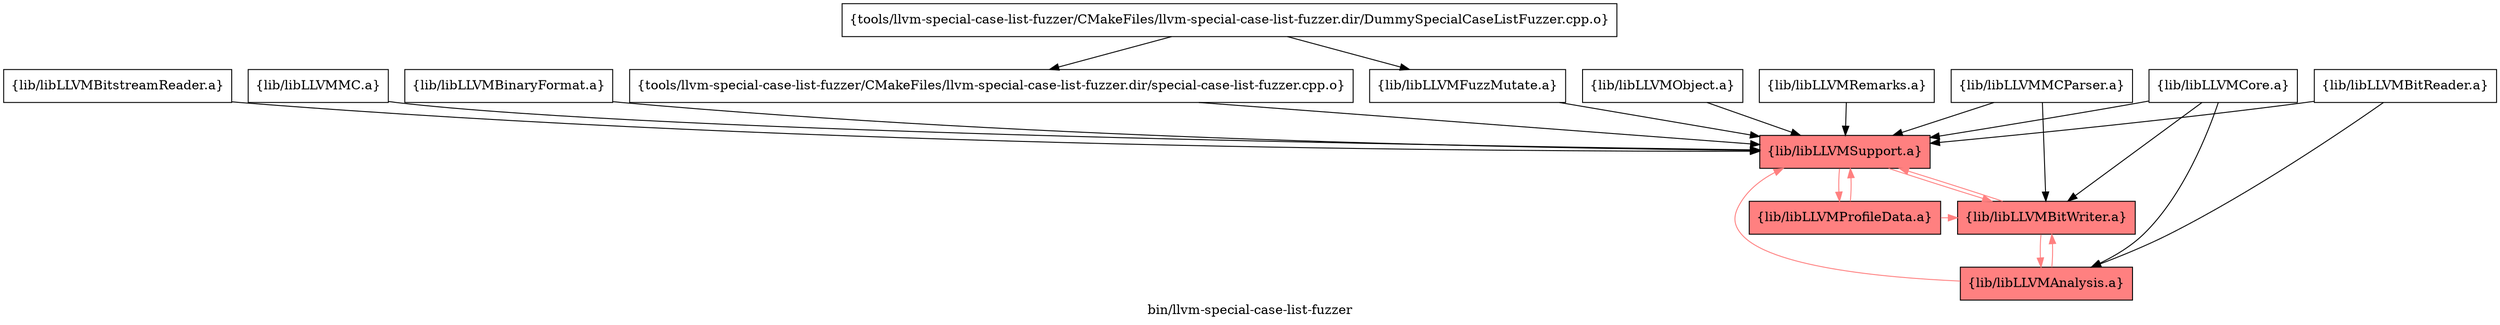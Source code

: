 digraph "bin/llvm-special-case-list-fuzzer" {
	label="bin/llvm-special-case-list-fuzzer";
	{ rank=same; Node0x558504a18c68;  }
	{ rank=same; Node0x558504a1d308; Node0x558504a1e168;  }
	{ rank=same; Node0x558504a1e668;  }
	{ rank=same; Node0x558504a1ef28; Node0x558504a1cc28;  }

	Node0x558504a18c68 [shape=record,shape=box,group=0,label="{tools/llvm-special-case-list-fuzzer/CMakeFiles/llvm-special-case-list-fuzzer.dir/DummySpecialCaseListFuzzer.cpp.o}"];
	Node0x558504a18c68 -> Node0x558504a1d308;
	Node0x558504a18c68 -> Node0x558504a1e168;
	Node0x558504a1d308 [shape=record,shape=box,group=0,label="{tools/llvm-special-case-list-fuzzer/CMakeFiles/llvm-special-case-list-fuzzer.dir/special-case-list-fuzzer.cpp.o}"];
	Node0x558504a1d308 -> Node0x558504a1e668;
	Node0x558504a1e168 [shape=record,shape=box,group=0,label="{lib/libLLVMFuzzMutate.a}"];
	Node0x558504a1e168 -> Node0x558504a1e668;
	Node0x558504a1e668 [shape=record,shape=box,style=filled,fillcolor="1.000000 0.5 1",group=1,label="{lib/libLLVMSupport.a}"];
	Node0x558504a1e668 -> Node0x558504a1ef28[color="1.000000 0.5 1"];
	Node0x558504a1e668 -> Node0x558504a1cc28[color="1.000000 0.5 1"];
	Node0x558504a1ef28 [shape=record,shape=box,style=filled,fillcolor="1.000000 0.5 1",group=1,label="{lib/libLLVMBitWriter.a}"];
	Node0x558504a1ef28 -> Node0x558504a1e668[color="1.000000 0.5 1"];
	Node0x558504a1ef28 -> Node0x558504a1c0e8[color="1.000000 0.5 1"];
	Node0x558504a1c0e8 [shape=record,shape=box,style=filled,fillcolor="1.000000 0.5 1",group=1,label="{lib/libLLVMAnalysis.a}"];
	Node0x558504a1c0e8 -> Node0x558504a1e668[color="1.000000 0.5 1"];
	Node0x558504a1c0e8 -> Node0x558504a1ef28[color="1.000000 0.5 1"];
	Node0x558504a1bbe8 [shape=record,shape=box,group=0,label="{lib/libLLVMObject.a}"];
	Node0x558504a1bbe8 -> Node0x558504a1e668;
	Node0x558504a1c728 [shape=record,shape=box,group=0,label="{lib/libLLVMBitReader.a}"];
	Node0x558504a1c728 -> Node0x558504a1e668;
	Node0x558504a1c728 -> Node0x558504a1c0e8;
	Node0x558504a1c228 [shape=record,shape=box,group=0,label="{lib/libLLVMMCParser.a}"];
	Node0x558504a1c228 -> Node0x558504a1e668;
	Node0x558504a1c228 -> Node0x558504a1ef28;
	Node0x558504a1cc28 [shape=record,shape=box,style=filled,fillcolor="1.000000 0.5 1",group=1,label="{lib/libLLVMProfileData.a}"];
	Node0x558504a1cc28 -> Node0x558504a1e668[color="1.000000 0.5 1"];
	Node0x558504a1cc28 -> Node0x558504a1ef28[color="1.000000 0.5 1"];
	Node0x558504a18cb8 [shape=record,shape=box,group=0,label="{lib/libLLVMCore.a}"];
	Node0x558504a18cb8 -> Node0x558504a1e668;
	Node0x558504a18cb8 -> Node0x558504a1c0e8;
	Node0x558504a18cb8 -> Node0x558504a1ef28;
	Node0x558504a19938 [shape=record,shape=box,group=0,label="{lib/libLLVMRemarks.a}"];
	Node0x558504a19938 -> Node0x558504a1e668;
	Node0x558504a189e8 [shape=record,shape=box,group=0,label="{lib/libLLVMBitstreamReader.a}"];
	Node0x558504a189e8 -> Node0x558504a1e668;
	Node0x558504a18d58 [shape=record,shape=box,group=0,label="{lib/libLLVMMC.a}"];
	Node0x558504a18d58 -> Node0x558504a1e668;
	Node0x558504a1a6a8 [shape=record,shape=box,group=0,label="{lib/libLLVMBinaryFormat.a}"];
	Node0x558504a1a6a8 -> Node0x558504a1e668;
}
